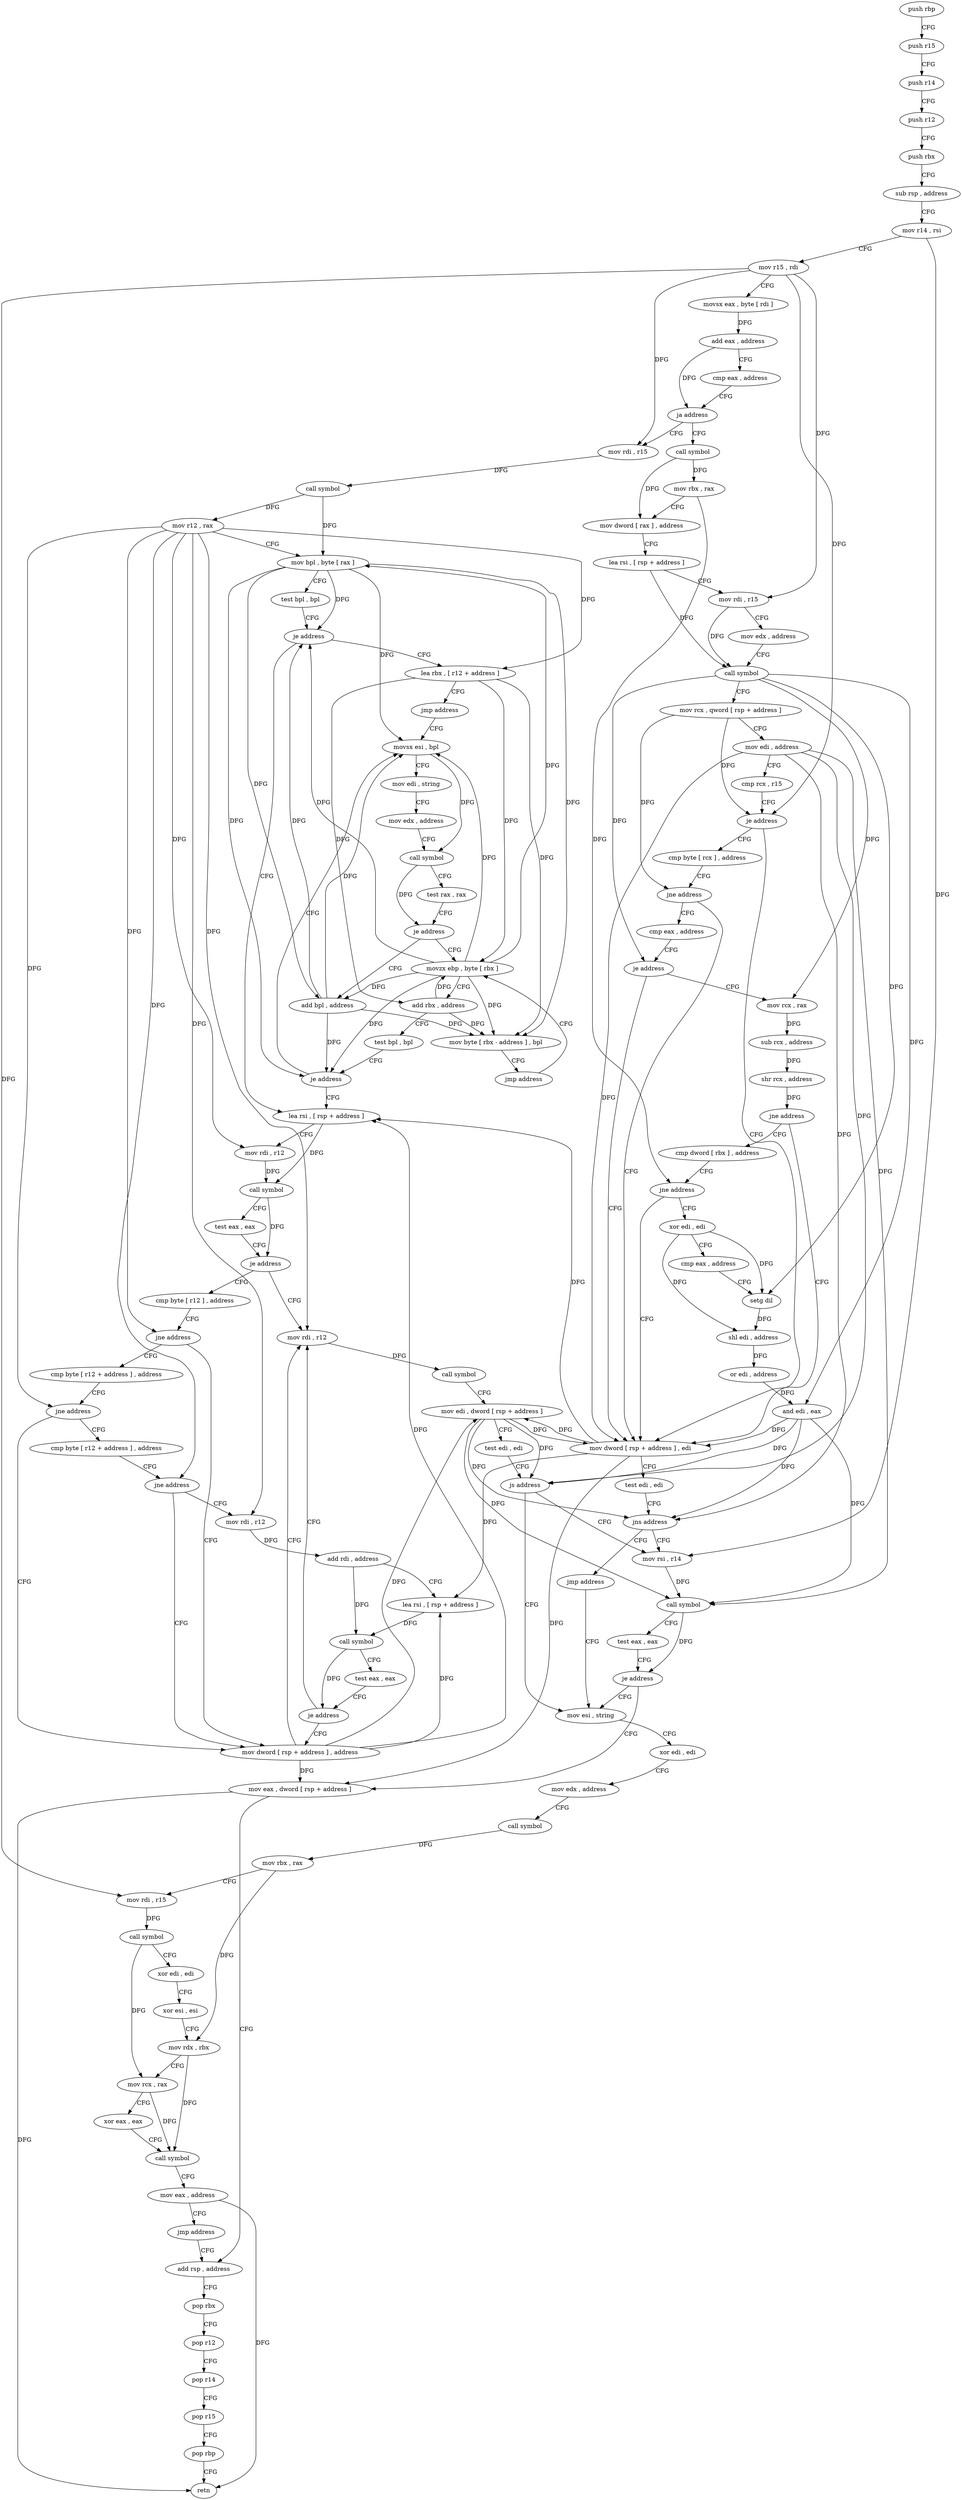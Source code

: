 digraph "func" {
"4202272" [label = "push rbp" ]
"4202273" [label = "push r15" ]
"4202275" [label = "push r14" ]
"4202277" [label = "push r12" ]
"4202279" [label = "push rbx" ]
"4202280" [label = "sub rsp , address" ]
"4202284" [label = "mov r14 , rsi" ]
"4202287" [label = "mov r15 , rdi" ]
"4202290" [label = "movsx eax , byte [ rdi ]" ]
"4202293" [label = "add eax , address" ]
"4202296" [label = "cmp eax , address" ]
"4202299" [label = "ja address" ]
"4202415" [label = "mov rdi , r15" ]
"4202301" [label = "call symbol" ]
"4202418" [label = "call symbol" ]
"4202423" [label = "mov r12 , rax" ]
"4202426" [label = "mov bpl , byte [ rax ]" ]
"4202429" [label = "test bpl , bpl" ]
"4202432" [label = "je address" ]
"4202494" [label = "lea rsi , [ rsp + address ]" ]
"4202434" [label = "lea rbx , [ r12 + address ]" ]
"4202306" [label = "mov rbx , rax" ]
"4202309" [label = "mov dword [ rax ] , address" ]
"4202315" [label = "lea rsi , [ rsp + address ]" ]
"4202320" [label = "mov rdi , r15" ]
"4202323" [label = "mov edx , address" ]
"4202328" [label = "call symbol" ]
"4202333" [label = "mov rcx , qword [ rsp + address ]" ]
"4202338" [label = "mov edi , address" ]
"4202343" [label = "cmp rcx , r15" ]
"4202346" [label = "je address" ]
"4202398" [label = "mov dword [ rsp + address ] , edi" ]
"4202348" [label = "cmp byte [ rcx ] , address" ]
"4202499" [label = "mov rdi , r12" ]
"4202502" [label = "call symbol" ]
"4202507" [label = "test eax , eax" ]
"4202509" [label = "je address" ]
"4202563" [label = "mov rdi , r12" ]
"4202511" [label = "cmp byte [ r12 ] , address" ]
"4202439" [label = "jmp address" ]
"4202460" [label = "movsx esi , bpl" ]
"4202402" [label = "test edi , edi" ]
"4202404" [label = "jns address" ]
"4202579" [label = "mov rsi , r14" ]
"4202410" [label = "jmp address" ]
"4202351" [label = "jne address" ]
"4202353" [label = "cmp eax , address" ]
"4202566" [label = "call symbol" ]
"4202571" [label = "mov edi , dword [ rsp + address ]" ]
"4202575" [label = "test edi , edi" ]
"4202577" [label = "js address" ]
"4202591" [label = "mov esi , string" ]
"4202516" [label = "jne address" ]
"4202555" [label = "mov dword [ rsp + address ] , address" ]
"4202518" [label = "cmp byte [ r12 + address ] , address" ]
"4202464" [label = "mov edi , string" ]
"4202469" [label = "mov edx , address" ]
"4202474" [label = "call symbol" ]
"4202479" [label = "test rax , rax" ]
"4202482" [label = "je address" ]
"4202448" [label = "movzx ebp , byte [ rbx ]" ]
"4202484" [label = "add bpl , address" ]
"4202582" [label = "call symbol" ]
"4202587" [label = "test eax , eax" ]
"4202589" [label = "je address" ]
"4202643" [label = "mov eax , dword [ rsp + address ]" ]
"4202356" [label = "je address" ]
"4202358" [label = "mov rcx , rax" ]
"4202596" [label = "xor edi , edi" ]
"4202598" [label = "mov edx , address" ]
"4202603" [label = "call symbol" ]
"4202608" [label = "mov rbx , rax" ]
"4202611" [label = "mov rdi , r15" ]
"4202614" [label = "call symbol" ]
"4202619" [label = "xor edi , edi" ]
"4202621" [label = "xor esi , esi" ]
"4202623" [label = "mov rdx , rbx" ]
"4202626" [label = "mov rcx , rax" ]
"4202629" [label = "xor eax , eax" ]
"4202631" [label = "call symbol" ]
"4202636" [label = "mov eax , address" ]
"4202641" [label = "jmp address" ]
"4202647" [label = "add rsp , address" ]
"4202524" [label = "jne address" ]
"4202526" [label = "cmp byte [ r12 + address ] , address" ]
"4202451" [label = "add rbx , address" ]
"4202455" [label = "test bpl , bpl" ]
"4202458" [label = "je address" ]
"4202488" [label = "mov byte [ rbx - address ] , bpl" ]
"4202492" [label = "jmp address" ]
"4202361" [label = "sub rcx , address" ]
"4202368" [label = "shr rcx , address" ]
"4202372" [label = "jne address" ]
"4202374" [label = "cmp dword [ rbx ] , address" ]
"4202651" [label = "pop rbx" ]
"4202652" [label = "pop r12" ]
"4202654" [label = "pop r14" ]
"4202656" [label = "pop r15" ]
"4202658" [label = "pop rbp" ]
"4202659" [label = "retn" ]
"4202532" [label = "jne address" ]
"4202534" [label = "mov rdi , r12" ]
"4202377" [label = "jne address" ]
"4202379" [label = "xor edi , edi" ]
"4202537" [label = "add rdi , address" ]
"4202541" [label = "lea rsi , [ rsp + address ]" ]
"4202546" [label = "call symbol" ]
"4202551" [label = "test eax , eax" ]
"4202553" [label = "je address" ]
"4202381" [label = "cmp eax , address" ]
"4202386" [label = "setg dil" ]
"4202390" [label = "shl edi , address" ]
"4202393" [label = "or edi , address" ]
"4202396" [label = "and edi , eax" ]
"4202272" -> "4202273" [ label = "CFG" ]
"4202273" -> "4202275" [ label = "CFG" ]
"4202275" -> "4202277" [ label = "CFG" ]
"4202277" -> "4202279" [ label = "CFG" ]
"4202279" -> "4202280" [ label = "CFG" ]
"4202280" -> "4202284" [ label = "CFG" ]
"4202284" -> "4202287" [ label = "CFG" ]
"4202284" -> "4202579" [ label = "DFG" ]
"4202287" -> "4202290" [ label = "CFG" ]
"4202287" -> "4202415" [ label = "DFG" ]
"4202287" -> "4202320" [ label = "DFG" ]
"4202287" -> "4202346" [ label = "DFG" ]
"4202287" -> "4202611" [ label = "DFG" ]
"4202290" -> "4202293" [ label = "DFG" ]
"4202293" -> "4202296" [ label = "CFG" ]
"4202293" -> "4202299" [ label = "DFG" ]
"4202296" -> "4202299" [ label = "CFG" ]
"4202299" -> "4202415" [ label = "CFG" ]
"4202299" -> "4202301" [ label = "CFG" ]
"4202415" -> "4202418" [ label = "DFG" ]
"4202301" -> "4202306" [ label = "DFG" ]
"4202301" -> "4202309" [ label = "DFG" ]
"4202418" -> "4202423" [ label = "DFG" ]
"4202418" -> "4202426" [ label = "DFG" ]
"4202423" -> "4202426" [ label = "CFG" ]
"4202423" -> "4202499" [ label = "DFG" ]
"4202423" -> "4202434" [ label = "DFG" ]
"4202423" -> "4202563" [ label = "DFG" ]
"4202423" -> "4202516" [ label = "DFG" ]
"4202423" -> "4202524" [ label = "DFG" ]
"4202423" -> "4202532" [ label = "DFG" ]
"4202423" -> "4202534" [ label = "DFG" ]
"4202426" -> "4202429" [ label = "CFG" ]
"4202426" -> "4202432" [ label = "DFG" ]
"4202426" -> "4202460" [ label = "DFG" ]
"4202426" -> "4202458" [ label = "DFG" ]
"4202426" -> "4202484" [ label = "DFG" ]
"4202426" -> "4202488" [ label = "DFG" ]
"4202429" -> "4202432" [ label = "CFG" ]
"4202432" -> "4202494" [ label = "CFG" ]
"4202432" -> "4202434" [ label = "CFG" ]
"4202494" -> "4202499" [ label = "CFG" ]
"4202494" -> "4202502" [ label = "DFG" ]
"4202434" -> "4202439" [ label = "CFG" ]
"4202434" -> "4202448" [ label = "DFG" ]
"4202434" -> "4202451" [ label = "DFG" ]
"4202434" -> "4202488" [ label = "DFG" ]
"4202306" -> "4202309" [ label = "CFG" ]
"4202306" -> "4202377" [ label = "DFG" ]
"4202309" -> "4202315" [ label = "CFG" ]
"4202315" -> "4202320" [ label = "CFG" ]
"4202315" -> "4202328" [ label = "DFG" ]
"4202320" -> "4202323" [ label = "CFG" ]
"4202320" -> "4202328" [ label = "DFG" ]
"4202323" -> "4202328" [ label = "CFG" ]
"4202328" -> "4202333" [ label = "CFG" ]
"4202328" -> "4202356" [ label = "DFG" ]
"4202328" -> "4202358" [ label = "DFG" ]
"4202328" -> "4202386" [ label = "DFG" ]
"4202328" -> "4202396" [ label = "DFG" ]
"4202333" -> "4202338" [ label = "CFG" ]
"4202333" -> "4202346" [ label = "DFG" ]
"4202333" -> "4202351" [ label = "DFG" ]
"4202338" -> "4202343" [ label = "CFG" ]
"4202338" -> "4202398" [ label = "DFG" ]
"4202338" -> "4202404" [ label = "DFG" ]
"4202338" -> "4202577" [ label = "DFG" ]
"4202338" -> "4202582" [ label = "DFG" ]
"4202343" -> "4202346" [ label = "CFG" ]
"4202346" -> "4202398" [ label = "CFG" ]
"4202346" -> "4202348" [ label = "CFG" ]
"4202398" -> "4202402" [ label = "CFG" ]
"4202398" -> "4202494" [ label = "DFG" ]
"4202398" -> "4202571" [ label = "DFG" ]
"4202398" -> "4202643" [ label = "DFG" ]
"4202398" -> "4202541" [ label = "DFG" ]
"4202348" -> "4202351" [ label = "CFG" ]
"4202499" -> "4202502" [ label = "DFG" ]
"4202502" -> "4202507" [ label = "CFG" ]
"4202502" -> "4202509" [ label = "DFG" ]
"4202507" -> "4202509" [ label = "CFG" ]
"4202509" -> "4202563" [ label = "CFG" ]
"4202509" -> "4202511" [ label = "CFG" ]
"4202563" -> "4202566" [ label = "DFG" ]
"4202511" -> "4202516" [ label = "CFG" ]
"4202439" -> "4202460" [ label = "CFG" ]
"4202460" -> "4202464" [ label = "CFG" ]
"4202460" -> "4202474" [ label = "DFG" ]
"4202402" -> "4202404" [ label = "CFG" ]
"4202404" -> "4202579" [ label = "CFG" ]
"4202404" -> "4202410" [ label = "CFG" ]
"4202579" -> "4202582" [ label = "DFG" ]
"4202410" -> "4202591" [ label = "CFG" ]
"4202351" -> "4202398" [ label = "CFG" ]
"4202351" -> "4202353" [ label = "CFG" ]
"4202353" -> "4202356" [ label = "CFG" ]
"4202566" -> "4202571" [ label = "CFG" ]
"4202571" -> "4202575" [ label = "CFG" ]
"4202571" -> "4202398" [ label = "DFG" ]
"4202571" -> "4202404" [ label = "DFG" ]
"4202571" -> "4202577" [ label = "DFG" ]
"4202571" -> "4202582" [ label = "DFG" ]
"4202575" -> "4202577" [ label = "CFG" ]
"4202577" -> "4202591" [ label = "CFG" ]
"4202577" -> "4202579" [ label = "CFG" ]
"4202591" -> "4202596" [ label = "CFG" ]
"4202516" -> "4202555" [ label = "CFG" ]
"4202516" -> "4202518" [ label = "CFG" ]
"4202555" -> "4202563" [ label = "CFG" ]
"4202555" -> "4202494" [ label = "DFG" ]
"4202555" -> "4202571" [ label = "DFG" ]
"4202555" -> "4202643" [ label = "DFG" ]
"4202555" -> "4202541" [ label = "DFG" ]
"4202518" -> "4202524" [ label = "CFG" ]
"4202464" -> "4202469" [ label = "CFG" ]
"4202469" -> "4202474" [ label = "CFG" ]
"4202474" -> "4202479" [ label = "CFG" ]
"4202474" -> "4202482" [ label = "DFG" ]
"4202479" -> "4202482" [ label = "CFG" ]
"4202482" -> "4202448" [ label = "CFG" ]
"4202482" -> "4202484" [ label = "CFG" ]
"4202448" -> "4202451" [ label = "CFG" ]
"4202448" -> "4202432" [ label = "DFG" ]
"4202448" -> "4202460" [ label = "DFG" ]
"4202448" -> "4202426" [ label = "DFG" ]
"4202448" -> "4202458" [ label = "DFG" ]
"4202448" -> "4202484" [ label = "DFG" ]
"4202448" -> "4202488" [ label = "DFG" ]
"4202484" -> "4202488" [ label = "DFG" ]
"4202484" -> "4202432" [ label = "DFG" ]
"4202484" -> "4202460" [ label = "DFG" ]
"4202484" -> "4202458" [ label = "DFG" ]
"4202582" -> "4202587" [ label = "CFG" ]
"4202582" -> "4202589" [ label = "DFG" ]
"4202587" -> "4202589" [ label = "CFG" ]
"4202589" -> "4202643" [ label = "CFG" ]
"4202589" -> "4202591" [ label = "CFG" ]
"4202643" -> "4202647" [ label = "CFG" ]
"4202643" -> "4202659" [ label = "DFG" ]
"4202356" -> "4202398" [ label = "CFG" ]
"4202356" -> "4202358" [ label = "CFG" ]
"4202358" -> "4202361" [ label = "DFG" ]
"4202596" -> "4202598" [ label = "CFG" ]
"4202598" -> "4202603" [ label = "CFG" ]
"4202603" -> "4202608" [ label = "DFG" ]
"4202608" -> "4202611" [ label = "CFG" ]
"4202608" -> "4202623" [ label = "DFG" ]
"4202611" -> "4202614" [ label = "DFG" ]
"4202614" -> "4202619" [ label = "CFG" ]
"4202614" -> "4202626" [ label = "DFG" ]
"4202619" -> "4202621" [ label = "CFG" ]
"4202621" -> "4202623" [ label = "CFG" ]
"4202623" -> "4202626" [ label = "CFG" ]
"4202623" -> "4202631" [ label = "DFG" ]
"4202626" -> "4202629" [ label = "CFG" ]
"4202626" -> "4202631" [ label = "DFG" ]
"4202629" -> "4202631" [ label = "CFG" ]
"4202631" -> "4202636" [ label = "CFG" ]
"4202636" -> "4202641" [ label = "CFG" ]
"4202636" -> "4202659" [ label = "DFG" ]
"4202641" -> "4202647" [ label = "CFG" ]
"4202647" -> "4202651" [ label = "CFG" ]
"4202524" -> "4202555" [ label = "CFG" ]
"4202524" -> "4202526" [ label = "CFG" ]
"4202526" -> "4202532" [ label = "CFG" ]
"4202451" -> "4202455" [ label = "CFG" ]
"4202451" -> "4202448" [ label = "DFG" ]
"4202451" -> "4202488" [ label = "DFG" ]
"4202455" -> "4202458" [ label = "CFG" ]
"4202458" -> "4202494" [ label = "CFG" ]
"4202458" -> "4202460" [ label = "CFG" ]
"4202488" -> "4202492" [ label = "CFG" ]
"4202492" -> "4202448" [ label = "CFG" ]
"4202361" -> "4202368" [ label = "DFG" ]
"4202368" -> "4202372" [ label = "DFG" ]
"4202372" -> "4202398" [ label = "CFG" ]
"4202372" -> "4202374" [ label = "CFG" ]
"4202374" -> "4202377" [ label = "CFG" ]
"4202651" -> "4202652" [ label = "CFG" ]
"4202652" -> "4202654" [ label = "CFG" ]
"4202654" -> "4202656" [ label = "CFG" ]
"4202656" -> "4202658" [ label = "CFG" ]
"4202658" -> "4202659" [ label = "CFG" ]
"4202532" -> "4202555" [ label = "CFG" ]
"4202532" -> "4202534" [ label = "CFG" ]
"4202534" -> "4202537" [ label = "DFG" ]
"4202377" -> "4202398" [ label = "CFG" ]
"4202377" -> "4202379" [ label = "CFG" ]
"4202379" -> "4202381" [ label = "CFG" ]
"4202379" -> "4202386" [ label = "DFG" ]
"4202379" -> "4202390" [ label = "DFG" ]
"4202537" -> "4202541" [ label = "CFG" ]
"4202537" -> "4202546" [ label = "DFG" ]
"4202541" -> "4202546" [ label = "DFG" ]
"4202546" -> "4202551" [ label = "CFG" ]
"4202546" -> "4202553" [ label = "DFG" ]
"4202551" -> "4202553" [ label = "CFG" ]
"4202553" -> "4202563" [ label = "CFG" ]
"4202553" -> "4202555" [ label = "CFG" ]
"4202381" -> "4202386" [ label = "CFG" ]
"4202386" -> "4202390" [ label = "DFG" ]
"4202390" -> "4202393" [ label = "DFG" ]
"4202393" -> "4202396" [ label = "DFG" ]
"4202396" -> "4202398" [ label = "DFG" ]
"4202396" -> "4202404" [ label = "DFG" ]
"4202396" -> "4202577" [ label = "DFG" ]
"4202396" -> "4202582" [ label = "DFG" ]
}
